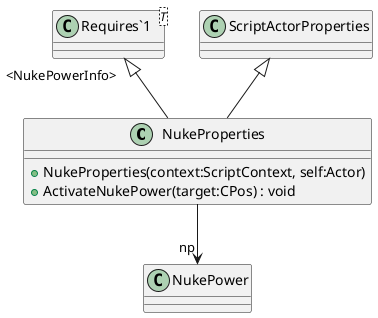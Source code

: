 @startuml
class NukeProperties {
    + NukeProperties(context:ScriptContext, self:Actor)
    + ActivateNukePower(target:CPos) : void
}
class "Requires`1"<T> {
}
ScriptActorProperties <|-- NukeProperties
"Requires`1" "<NukePowerInfo>" <|-- NukeProperties
NukeProperties --> "np" NukePower
@enduml
